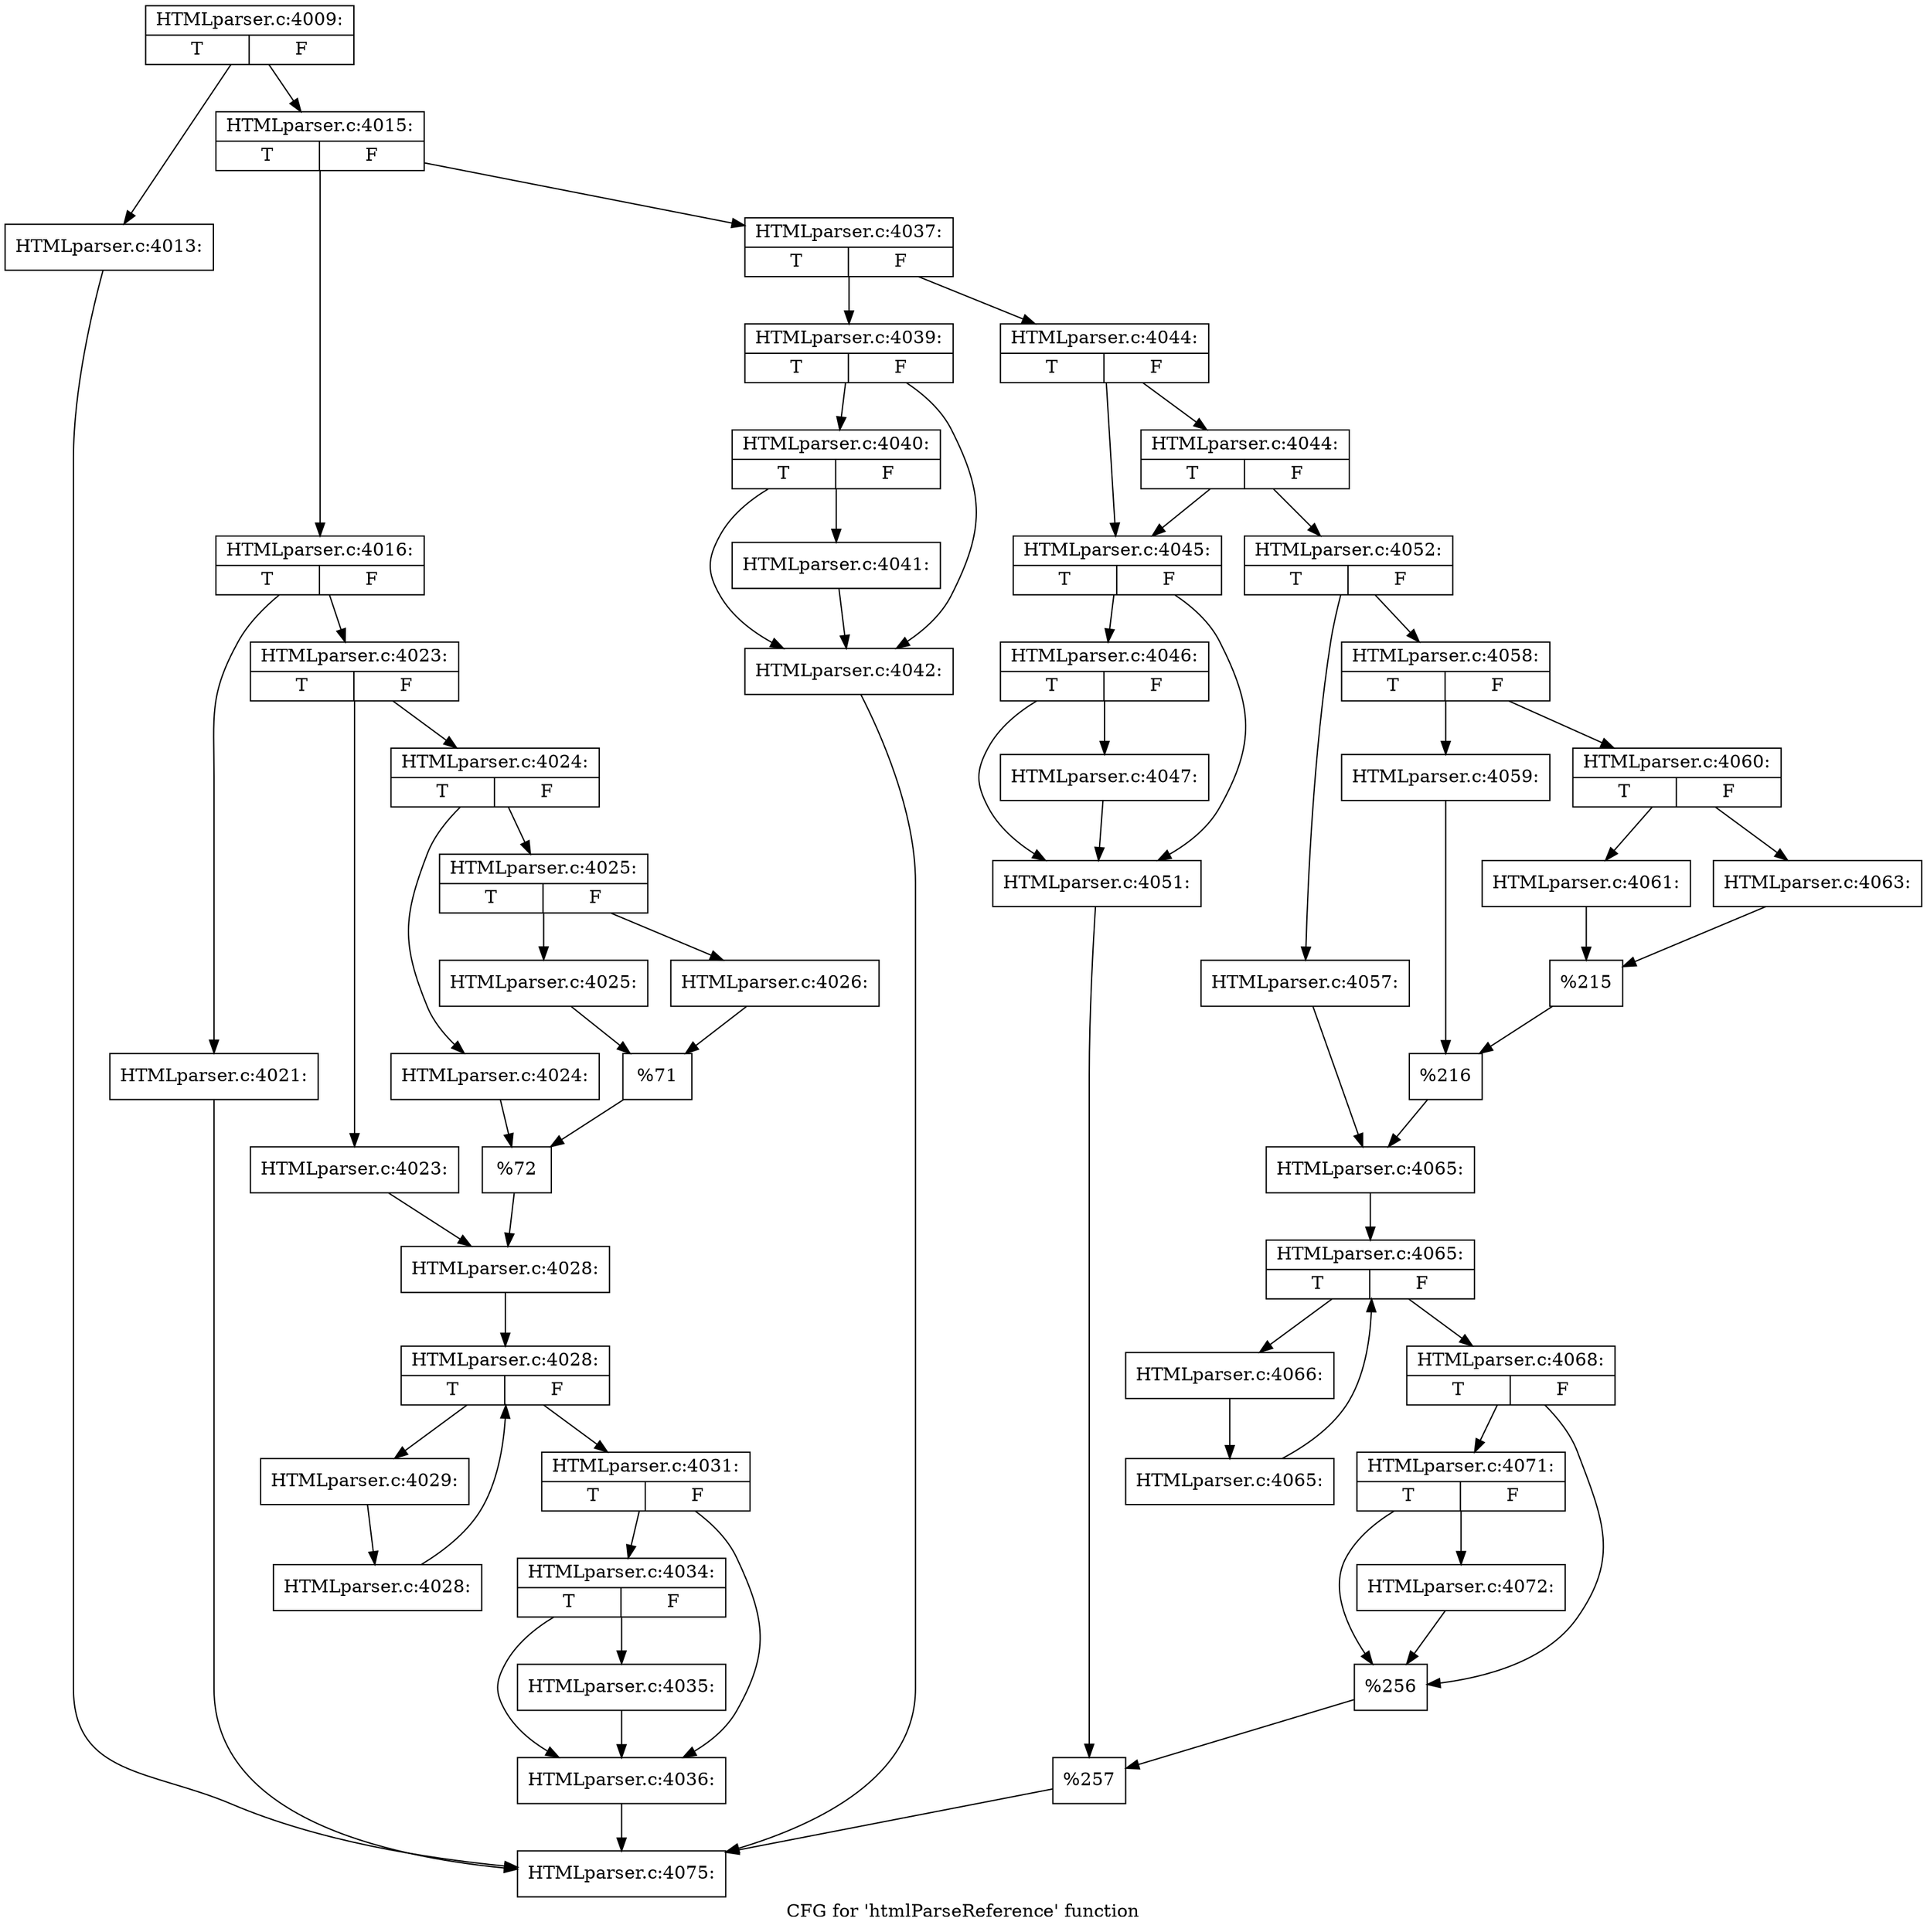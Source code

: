 digraph "CFG for 'htmlParseReference' function" {
	label="CFG for 'htmlParseReference' function";

	Node0x4393030 [shape=record,label="{HTMLparser.c:4009:|{<s0>T|<s1>F}}"];
	Node0x4393030 -> Node0x4787270;
	Node0x4393030 -> Node0x47872c0;
	Node0x4787270 [shape=record,label="{HTMLparser.c:4013:}"];
	Node0x4787270 -> Node0x47879f0;
	Node0x47872c0 [shape=record,label="{HTMLparser.c:4015:|{<s0>T|<s1>F}}"];
	Node0x47872c0 -> Node0x47879a0;
	Node0x47872c0 -> Node0x4787a40;
	Node0x47879a0 [shape=record,label="{HTMLparser.c:4016:|{<s0>T|<s1>F}}"];
	Node0x47879a0 -> Node0x4788ba0;
	Node0x47879a0 -> Node0x4788bf0;
	Node0x4788ba0 [shape=record,label="{HTMLparser.c:4021:}"];
	Node0x4788ba0 -> Node0x47879f0;
	Node0x4788bf0 [shape=record,label="{HTMLparser.c:4023:|{<s0>T|<s1>F}}"];
	Node0x4788bf0 -> Node0x4788fa0;
	Node0x4788bf0 -> Node0x4789040;
	Node0x4788fa0 [shape=record,label="{HTMLparser.c:4023:}"];
	Node0x4788fa0 -> Node0x4788ff0;
	Node0x4789040 [shape=record,label="{HTMLparser.c:4024:|{<s0>T|<s1>F}}"];
	Node0x4789040 -> Node0x4789a30;
	Node0x4789040 -> Node0x4789ad0;
	Node0x4789a30 [shape=record,label="{HTMLparser.c:4024:}"];
	Node0x4789a30 -> Node0x4789a80;
	Node0x4789ad0 [shape=record,label="{HTMLparser.c:4025:|{<s0>T|<s1>F}}"];
	Node0x4789ad0 -> Node0x478a790;
	Node0x4789ad0 -> Node0x478a830;
	Node0x478a790 [shape=record,label="{HTMLparser.c:4025:}"];
	Node0x478a790 -> Node0x478a7e0;
	Node0x478a830 [shape=record,label="{HTMLparser.c:4026:}"];
	Node0x478a830 -> Node0x478a7e0;
	Node0x478a7e0 [shape=record,label="{%71}"];
	Node0x478a7e0 -> Node0x4789a80;
	Node0x4789a80 [shape=record,label="{%72}"];
	Node0x4789a80 -> Node0x4788ff0;
	Node0x4788ff0 [shape=record,label="{HTMLparser.c:4028:}"];
	Node0x4788ff0 -> Node0x478c030;
	Node0x478c030 [shape=record,label="{HTMLparser.c:4028:|{<s0>T|<s1>F}}"];
	Node0x478c030 -> Node0x478c310;
	Node0x478c030 -> Node0x478bfa0;
	Node0x478c310 [shape=record,label="{HTMLparser.c:4029:}"];
	Node0x478c310 -> Node0x478c280;
	Node0x478c280 [shape=record,label="{HTMLparser.c:4028:}"];
	Node0x478c280 -> Node0x478c030;
	Node0x478bfa0 [shape=record,label="{HTMLparser.c:4031:|{<s0>T|<s1>F}}"];
	Node0x478bfa0 -> Node0x478d530;
	Node0x478bfa0 -> Node0x478d4e0;
	Node0x478d530 [shape=record,label="{HTMLparser.c:4034:|{<s0>T|<s1>F}}"];
	Node0x478d530 -> Node0x478d490;
	Node0x478d530 -> Node0x478d4e0;
	Node0x478d490 [shape=record,label="{HTMLparser.c:4035:}"];
	Node0x478d490 -> Node0x478d4e0;
	Node0x478d4e0 [shape=record,label="{HTMLparser.c:4036:}"];
	Node0x478d4e0 -> Node0x47879f0;
	Node0x4787a40 [shape=record,label="{HTMLparser.c:4037:|{<s0>T|<s1>F}}"];
	Node0x4787a40 -> Node0x478e9b0;
	Node0x4787a40 -> Node0x478ea00;
	Node0x478e9b0 [shape=record,label="{HTMLparser.c:4039:|{<s0>T|<s1>F}}"];
	Node0x478e9b0 -> Node0x478ef50;
	Node0x478e9b0 -> Node0x478ef00;
	Node0x478ef50 [shape=record,label="{HTMLparser.c:4040:|{<s0>T|<s1>F}}"];
	Node0x478ef50 -> Node0x478eeb0;
	Node0x478ef50 -> Node0x478ef00;
	Node0x478eeb0 [shape=record,label="{HTMLparser.c:4041:}"];
	Node0x478eeb0 -> Node0x478ef00;
	Node0x478ef00 [shape=record,label="{HTMLparser.c:4042:}"];
	Node0x478ef00 -> Node0x47879f0;
	Node0x478ea00 [shape=record,label="{HTMLparser.c:4044:|{<s0>T|<s1>F}}"];
	Node0x478ea00 -> Node0x4790150;
	Node0x478ea00 -> Node0x4790240;
	Node0x4790240 [shape=record,label="{HTMLparser.c:4044:|{<s0>T|<s1>F}}"];
	Node0x4790240 -> Node0x47901f0;
	Node0x4790240 -> Node0x4790150;
	Node0x4790150 [shape=record,label="{HTMLparser.c:4045:|{<s0>T|<s1>F}}"];
	Node0x4790150 -> Node0x4790af0;
	Node0x4790150 -> Node0x4790aa0;
	Node0x4790af0 [shape=record,label="{HTMLparser.c:4046:|{<s0>T|<s1>F}}"];
	Node0x4790af0 -> Node0x4790a50;
	Node0x4790af0 -> Node0x4790aa0;
	Node0x4790a50 [shape=record,label="{HTMLparser.c:4047:}"];
	Node0x4790a50 -> Node0x4790aa0;
	Node0x4790aa0 [shape=record,label="{HTMLparser.c:4051:}"];
	Node0x4790aa0 -> Node0x47901a0;
	Node0x47901f0 [shape=record,label="{HTMLparser.c:4052:|{<s0>T|<s1>F}}"];
	Node0x47901f0 -> Node0x4792ed0;
	Node0x47901f0 -> Node0x4792f70;
	Node0x4792ed0 [shape=record,label="{HTMLparser.c:4057:}"];
	Node0x4792ed0 -> Node0x4792f20;
	Node0x4792f70 [shape=record,label="{HTMLparser.c:4058:|{<s0>T|<s1>F}}"];
	Node0x4792f70 -> Node0x4793960;
	Node0x4792f70 -> Node0x4793a00;
	Node0x4793960 [shape=record,label="{HTMLparser.c:4059:}"];
	Node0x4793960 -> Node0x47939b0;
	Node0x4793a00 [shape=record,label="{HTMLparser.c:4060:|{<s0>T|<s1>F}}"];
	Node0x4793a00 -> Node0x47946c0;
	Node0x4793a00 -> Node0x4794760;
	Node0x47946c0 [shape=record,label="{HTMLparser.c:4061:}"];
	Node0x47946c0 -> Node0x4794710;
	Node0x4794760 [shape=record,label="{HTMLparser.c:4063:}"];
	Node0x4794760 -> Node0x4794710;
	Node0x4794710 [shape=record,label="{%215}"];
	Node0x4794710 -> Node0x47939b0;
	Node0x47939b0 [shape=record,label="{%216}"];
	Node0x47939b0 -> Node0x4792f20;
	Node0x4792f20 [shape=record,label="{HTMLparser.c:4065:}"];
	Node0x4792f20 -> Node0x4795f60;
	Node0x4795f60 [shape=record,label="{HTMLparser.c:4065:|{<s0>T|<s1>F}}"];
	Node0x4795f60 -> Node0x4796240;
	Node0x4795f60 -> Node0x4795ed0;
	Node0x4796240 [shape=record,label="{HTMLparser.c:4066:}"];
	Node0x4796240 -> Node0x47961b0;
	Node0x47961b0 [shape=record,label="{HTMLparser.c:4065:}"];
	Node0x47961b0 -> Node0x4795f60;
	Node0x4795ed0 [shape=record,label="{HTMLparser.c:4068:|{<s0>T|<s1>F}}"];
	Node0x4795ed0 -> Node0x4797460;
	Node0x4795ed0 -> Node0x4797410;
	Node0x4797460 [shape=record,label="{HTMLparser.c:4071:|{<s0>T|<s1>F}}"];
	Node0x4797460 -> Node0x47973c0;
	Node0x4797460 -> Node0x4797410;
	Node0x47973c0 [shape=record,label="{HTMLparser.c:4072:}"];
	Node0x47973c0 -> Node0x4797410;
	Node0x4797410 [shape=record,label="{%256}"];
	Node0x4797410 -> Node0x47901a0;
	Node0x47901a0 [shape=record,label="{%257}"];
	Node0x47901a0 -> Node0x47879f0;
	Node0x47879f0 [shape=record,label="{HTMLparser.c:4075:}"];
}
